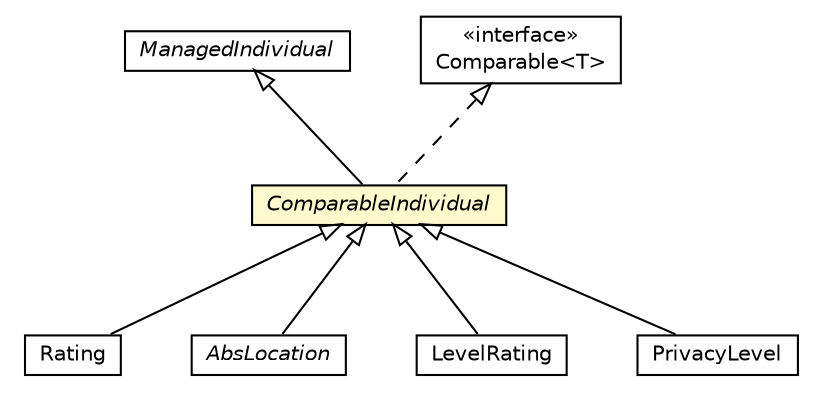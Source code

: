 #!/usr/local/bin/dot
#
# Class diagram 
# Generated by UMLGraph version R5_6-24-gf6e263 (http://www.umlgraph.org/)
#

digraph G {
	edge [fontname="Helvetica",fontsize=10,labelfontname="Helvetica",labelfontsize=10];
	node [fontname="Helvetica",fontsize=10,shape=plaintext];
	nodesep=0.25;
	ranksep=0.5;
	// org.universAAL.middleware.owl.ManagedIndividual
	c162010 [label=<<table title="org.universAAL.middleware.owl.ManagedIndividual" border="0" cellborder="1" cellspacing="0" cellpadding="2" port="p" href="./ManagedIndividual.html">
		<tr><td><table border="0" cellspacing="0" cellpadding="1">
<tr><td align="center" balign="center"><font face="Helvetica-Oblique"> ManagedIndividual </font></td></tr>
		</table></td></tr>
		</table>>, URL="./ManagedIndividual.html", fontname="Helvetica", fontcolor="black", fontsize=10.0];
	// org.universAAL.middleware.owl.ComparableIndividual
	c162011 [label=<<table title="org.universAAL.middleware.owl.ComparableIndividual" border="0" cellborder="1" cellspacing="0" cellpadding="2" port="p" bgcolor="lemonChiffon" href="./ComparableIndividual.html">
		<tr><td><table border="0" cellspacing="0" cellpadding="1">
<tr><td align="center" balign="center"><font face="Helvetica-Oblique"> ComparableIndividual </font></td></tr>
		</table></td></tr>
		</table>>, URL="./ComparableIndividual.html", fontname="Helvetica", fontcolor="black", fontsize=10.0];
	// org.universAAL.middleware.owl.supply.Rating
	c162015 [label=<<table title="org.universAAL.middleware.owl.supply.Rating" border="0" cellborder="1" cellspacing="0" cellpadding="2" port="p" href="./supply/Rating.html">
		<tr><td><table border="0" cellspacing="0" cellpadding="1">
<tr><td align="center" balign="center"> Rating </td></tr>
		</table></td></tr>
		</table>>, URL="./supply/Rating.html", fontname="Helvetica", fontcolor="black", fontsize=10.0];
	// org.universAAL.middleware.owl.supply.AbsLocation
	c162016 [label=<<table title="org.universAAL.middleware.owl.supply.AbsLocation" border="0" cellborder="1" cellspacing="0" cellpadding="2" port="p" href="./supply/AbsLocation.html">
		<tr><td><table border="0" cellspacing="0" cellpadding="1">
<tr><td align="center" balign="center"><font face="Helvetica-Oblique"> AbsLocation </font></td></tr>
		</table></td></tr>
		</table>>, URL="./supply/AbsLocation.html", fontname="Helvetica", fontcolor="black", fontsize=10.0];
	// org.universAAL.middleware.owl.supply.LevelRating
	c162017 [label=<<table title="org.universAAL.middleware.owl.supply.LevelRating" border="0" cellborder="1" cellspacing="0" cellpadding="2" port="p" href="./supply/LevelRating.html">
		<tr><td><table border="0" cellspacing="0" cellpadding="1">
<tr><td align="center" balign="center"> LevelRating </td></tr>
		</table></td></tr>
		</table>>, URL="./supply/LevelRating.html", fontname="Helvetica", fontcolor="black", fontsize=10.0];
	// org.universAAL.middleware.ui.owl.PrivacyLevel
	c162395 [label=<<table title="org.universAAL.middleware.ui.owl.PrivacyLevel" border="0" cellborder="1" cellspacing="0" cellpadding="2" port="p" href="../ui/owl/PrivacyLevel.html">
		<tr><td><table border="0" cellspacing="0" cellpadding="1">
<tr><td align="center" balign="center"> PrivacyLevel </td></tr>
		</table></td></tr>
		</table>>, URL="../ui/owl/PrivacyLevel.html", fontname="Helvetica", fontcolor="black", fontsize=10.0];
	//org.universAAL.middleware.owl.ComparableIndividual extends org.universAAL.middleware.owl.ManagedIndividual
	c162010:p -> c162011:p [dir=back,arrowtail=empty];
	//org.universAAL.middleware.owl.ComparableIndividual implements java.lang.Comparable<T>
	c162496:p -> c162011:p [dir=back,arrowtail=empty,style=dashed];
	//org.universAAL.middleware.owl.supply.Rating extends org.universAAL.middleware.owl.ComparableIndividual
	c162011:p -> c162015:p [dir=back,arrowtail=empty];
	//org.universAAL.middleware.owl.supply.AbsLocation extends org.universAAL.middleware.owl.ComparableIndividual
	c162011:p -> c162016:p [dir=back,arrowtail=empty];
	//org.universAAL.middleware.owl.supply.LevelRating extends org.universAAL.middleware.owl.ComparableIndividual
	c162011:p -> c162017:p [dir=back,arrowtail=empty];
	//org.universAAL.middleware.ui.owl.PrivacyLevel extends org.universAAL.middleware.owl.ComparableIndividual
	c162011:p -> c162395:p [dir=back,arrowtail=empty];
	// java.lang.Comparable<T>
	c162496 [label=<<table title="java.lang.Comparable" border="0" cellborder="1" cellspacing="0" cellpadding="2" port="p" href="http://java.sun.com/j2se/1.4.2/docs/api/java/lang/Comparable.html">
		<tr><td><table border="0" cellspacing="0" cellpadding="1">
<tr><td align="center" balign="center"> &#171;interface&#187; </td></tr>
<tr><td align="center" balign="center"> Comparable&lt;T&gt; </td></tr>
		</table></td></tr>
		</table>>, URL="http://java.sun.com/j2se/1.4.2/docs/api/java/lang/Comparable.html", fontname="Helvetica", fontcolor="black", fontsize=10.0];
}


